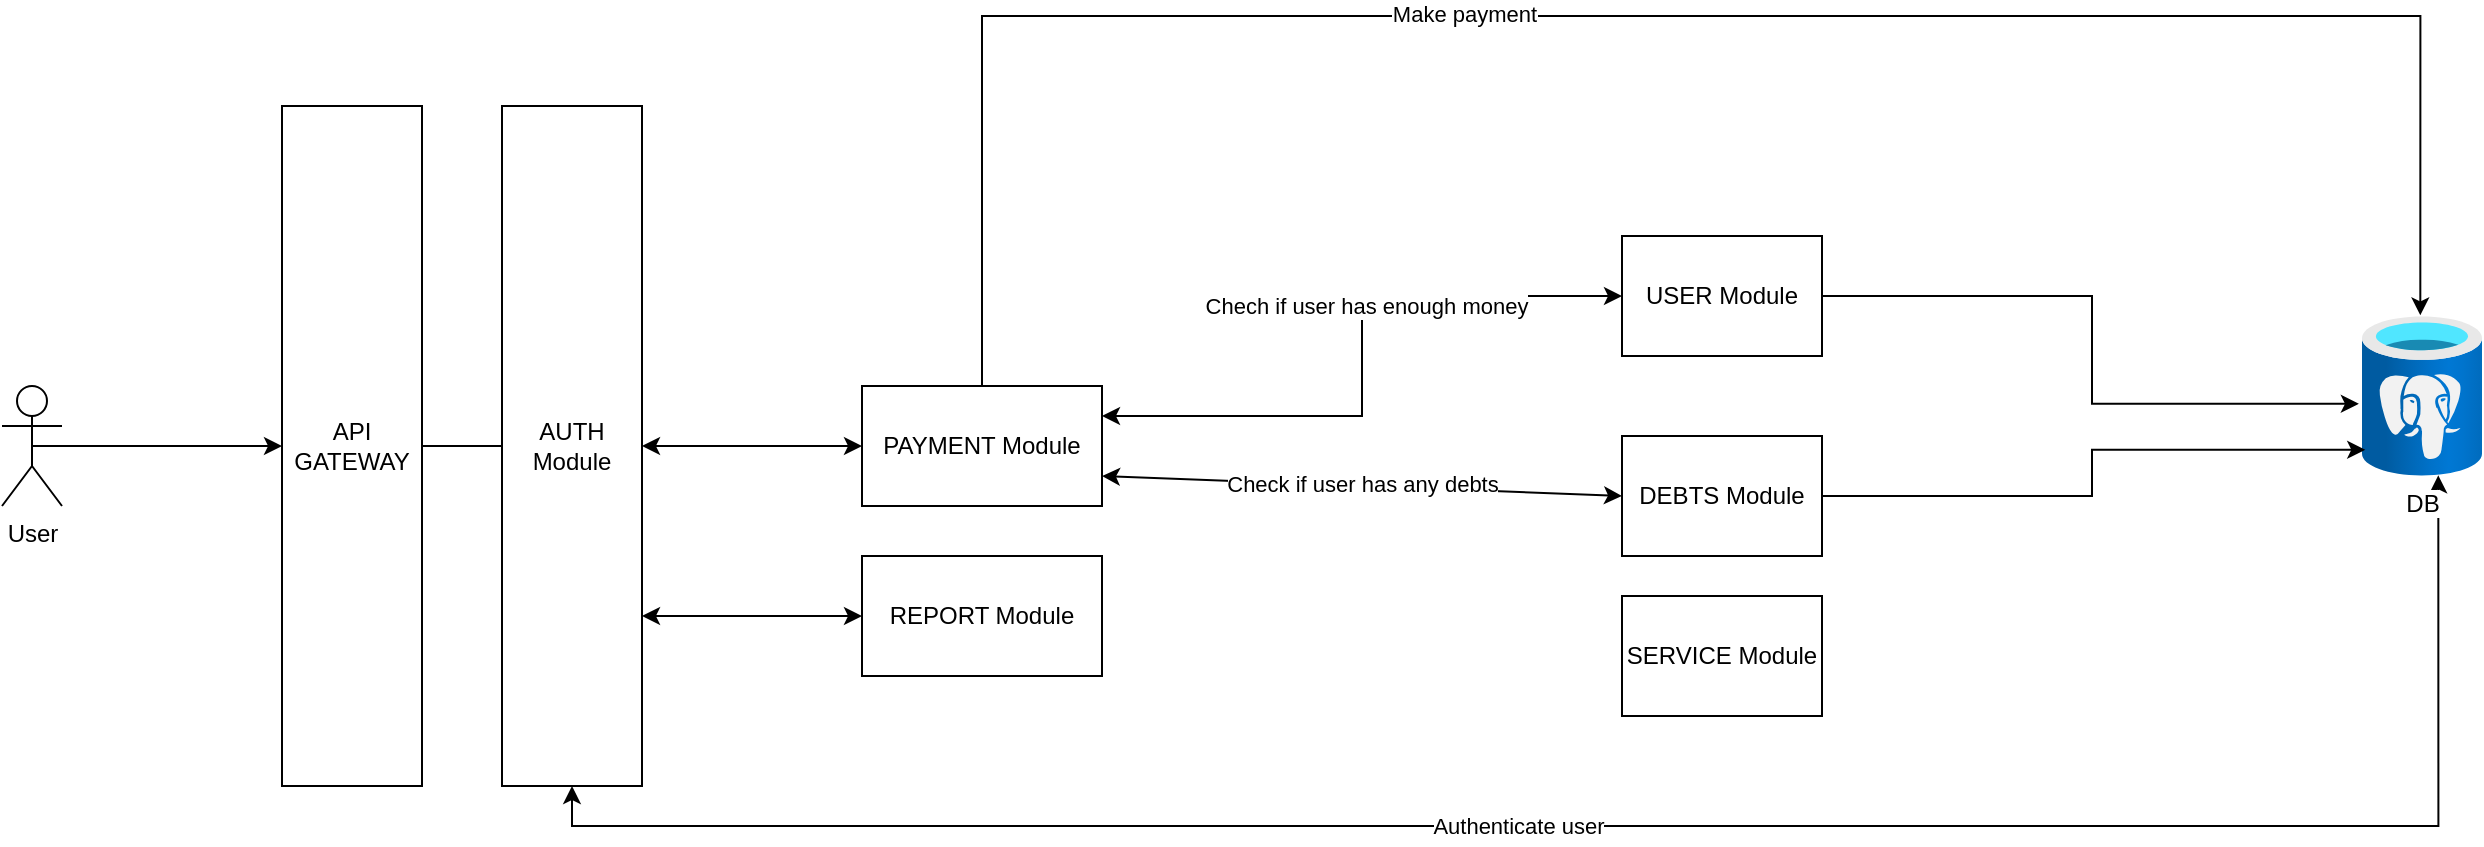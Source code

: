 <mxfile version="24.6.4" type="device">
  <diagram name="Página-1" id="PlSop4T7X0Y4DtvX1gsL">
    <mxGraphModel dx="2261" dy="839" grid="1" gridSize="10" guides="1" tooltips="1" connect="1" arrows="1" fold="1" page="1" pageScale="1" pageWidth="827" pageHeight="1169" math="0" shadow="0">
      <root>
        <mxCell id="0" />
        <mxCell id="1" parent="0" />
        <mxCell id="LwgJCSn-_H81lv3WdGul-4" value="API GATEWAY" style="rounded=0;whiteSpace=wrap;html=1;" parent="1" vertex="1">
          <mxGeometry x="110" y="165" width="70" height="340" as="geometry" />
        </mxCell>
        <mxCell id="LwgJCSn-_H81lv3WdGul-6" style="edgeStyle=orthogonalEdgeStyle;rounded=0;orthogonalLoop=1;jettySize=auto;html=1;exitX=0.5;exitY=0.5;exitDx=0;exitDy=0;exitPerimeter=0;entryX=0;entryY=0.5;entryDx=0;entryDy=0;" parent="1" source="LwgJCSn-_H81lv3WdGul-5" target="LwgJCSn-_H81lv3WdGul-4" edge="1">
          <mxGeometry relative="1" as="geometry" />
        </mxCell>
        <mxCell id="LwgJCSn-_H81lv3WdGul-5" value="User" style="shape=umlActor;verticalLabelPosition=bottom;verticalAlign=top;html=1;outlineConnect=0;" parent="1" vertex="1">
          <mxGeometry x="-30" y="305" width="30" height="60" as="geometry" />
        </mxCell>
        <mxCell id="LwgJCSn-_H81lv3WdGul-8" style="rounded=0;orthogonalLoop=1;jettySize=auto;html=1;exitX=0;exitY=0.5;exitDx=0;exitDy=0;entryX=1;entryY=0.5;entryDx=0;entryDy=0;startArrow=none;startFill=0;endArrow=none;endFill=0;" parent="1" source="LwgJCSn-_H81lv3WdGul-7" target="LwgJCSn-_H81lv3WdGul-4" edge="1">
          <mxGeometry relative="1" as="geometry" />
        </mxCell>
        <mxCell id="LwgJCSn-_H81lv3WdGul-14" style="rounded=0;orthogonalLoop=1;jettySize=auto;html=1;exitX=1;exitY=0.5;exitDx=0;exitDy=0;entryX=0;entryY=0.5;entryDx=0;entryDy=0;startArrow=classic;startFill=1;" parent="1" source="LwgJCSn-_H81lv3WdGul-7" target="LwgJCSn-_H81lv3WdGul-13" edge="1">
          <mxGeometry relative="1" as="geometry" />
        </mxCell>
        <mxCell id="LwgJCSn-_H81lv3WdGul-26" style="rounded=0;orthogonalLoop=1;jettySize=auto;html=1;entryX=0;entryY=0.5;entryDx=0;entryDy=0;startArrow=classic;startFill=1;exitX=1;exitY=0.75;exitDx=0;exitDy=0;" parent="1" source="LwgJCSn-_H81lv3WdGul-7" target="LwgJCSn-_H81lv3WdGul-25" edge="1">
          <mxGeometry relative="1" as="geometry">
            <mxPoint x="290" y="335" as="sourcePoint" />
          </mxGeometry>
        </mxCell>
        <mxCell id="LwgJCSn-_H81lv3WdGul-7" value="AUTH Module" style="rounded=0;whiteSpace=wrap;html=1;" parent="1" vertex="1">
          <mxGeometry x="220" y="165" width="70" height="340" as="geometry" />
        </mxCell>
        <mxCell id="LwgJCSn-_H81lv3WdGul-12" style="edgeStyle=orthogonalEdgeStyle;rounded=0;orthogonalLoop=1;jettySize=auto;html=1;exitX=0.5;exitY=1;exitDx=0;exitDy=0;entryX=0.636;entryY=0.996;entryDx=0;entryDy=0;entryPerimeter=0;startArrow=classic;startFill=1;" parent="1" source="LwgJCSn-_H81lv3WdGul-7" target="LwgJCSn-_H81lv3WdGul-15" edge="1">
          <mxGeometry relative="1" as="geometry">
            <mxPoint x="680" y="572.5" as="targetPoint" />
          </mxGeometry>
        </mxCell>
        <mxCell id="Sm0701WaWxGs32YTYWdD-1" value="Authenticate user" style="edgeLabel;html=1;align=center;verticalAlign=middle;resizable=0;points=[];" vertex="1" connectable="0" parent="LwgJCSn-_H81lv3WdGul-12">
          <mxGeometry x="-0.126" relative="1" as="geometry">
            <mxPoint as="offset" />
          </mxGeometry>
        </mxCell>
        <mxCell id="LwgJCSn-_H81lv3WdGul-21" style="rounded=0;orthogonalLoop=1;jettySize=auto;html=1;exitX=1;exitY=0.75;exitDx=0;exitDy=0;entryX=0;entryY=0.5;entryDx=0;entryDy=0;startArrow=classic;startFill=1;" parent="1" source="LwgJCSn-_H81lv3WdGul-13" target="LwgJCSn-_H81lv3WdGul-19" edge="1">
          <mxGeometry relative="1" as="geometry" />
        </mxCell>
        <mxCell id="LwgJCSn-_H81lv3WdGul-22" value="Check if user has any debts" style="edgeLabel;html=1;align=center;verticalAlign=middle;resizable=0;points=[];" parent="LwgJCSn-_H81lv3WdGul-21" vertex="1" connectable="0">
          <mxGeometry y="1" relative="1" as="geometry">
            <mxPoint as="offset" />
          </mxGeometry>
        </mxCell>
        <mxCell id="LwgJCSn-_H81lv3WdGul-28" style="edgeStyle=orthogonalEdgeStyle;rounded=0;orthogonalLoop=1;jettySize=auto;html=1;exitX=1;exitY=0.25;exitDx=0;exitDy=0;entryX=0;entryY=0.5;entryDx=0;entryDy=0;startArrow=classic;startFill=1;" parent="1" source="LwgJCSn-_H81lv3WdGul-13" target="LwgJCSn-_H81lv3WdGul-27" edge="1">
          <mxGeometry relative="1" as="geometry" />
        </mxCell>
        <mxCell id="LwgJCSn-_H81lv3WdGul-29" value="Chech if user has enough money" style="edgeLabel;html=1;align=center;verticalAlign=middle;resizable=0;points=[];" parent="LwgJCSn-_H81lv3WdGul-28" vertex="1" connectable="0">
          <mxGeometry x="0.156" y="-2" relative="1" as="geometry">
            <mxPoint as="offset" />
          </mxGeometry>
        </mxCell>
        <mxCell id="LwgJCSn-_H81lv3WdGul-13" value="PAYMENT Module" style="rounded=0;whiteSpace=wrap;html=1;" parent="1" vertex="1">
          <mxGeometry x="400" y="305" width="120" height="60" as="geometry" />
        </mxCell>
        <mxCell id="LwgJCSn-_H81lv3WdGul-15" value="DB" style="image;aspect=fixed;html=1;points=[];align=center;fontSize=12;image=img/lib/azure2/databases/Azure_Database_PostgreSQL_Server.svg;" parent="1" vertex="1">
          <mxGeometry x="1150" y="270" width="60" height="80" as="geometry" />
        </mxCell>
        <mxCell id="LwgJCSn-_H81lv3WdGul-18" value="SERVICE Module" style="rounded=0;whiteSpace=wrap;html=1;" parent="1" vertex="1">
          <mxGeometry x="780" y="410" width="100" height="60" as="geometry" />
        </mxCell>
        <mxCell id="LwgJCSn-_H81lv3WdGul-19" value="DEBTS Module" style="rounded=0;whiteSpace=wrap;html=1;" parent="1" vertex="1">
          <mxGeometry x="780" y="330" width="100" height="60" as="geometry" />
        </mxCell>
        <mxCell id="LwgJCSn-_H81lv3WdGul-25" value="REPORT Module" style="rounded=0;whiteSpace=wrap;html=1;" parent="1" vertex="1">
          <mxGeometry x="400" y="390" width="120" height="60" as="geometry" />
        </mxCell>
        <mxCell id="LwgJCSn-_H81lv3WdGul-27" value="USER Module" style="rounded=0;whiteSpace=wrap;html=1;" parent="1" vertex="1">
          <mxGeometry x="780" y="230" width="100" height="60" as="geometry" />
        </mxCell>
        <mxCell id="LwgJCSn-_H81lv3WdGul-30" style="edgeStyle=orthogonalEdgeStyle;rounded=0;orthogonalLoop=1;jettySize=auto;html=1;exitX=1;exitY=0.5;exitDx=0;exitDy=0;entryX=0.027;entryY=0.836;entryDx=0;entryDy=0;entryPerimeter=0;" parent="1" source="LwgJCSn-_H81lv3WdGul-19" target="LwgJCSn-_H81lv3WdGul-15" edge="1">
          <mxGeometry relative="1" as="geometry" />
        </mxCell>
        <mxCell id="LwgJCSn-_H81lv3WdGul-31" style="edgeStyle=orthogonalEdgeStyle;rounded=0;orthogonalLoop=1;jettySize=auto;html=1;exitX=1;exitY=0.5;exitDx=0;exitDy=0;entryX=-0.026;entryY=0.549;entryDx=0;entryDy=0;entryPerimeter=0;" parent="1" source="LwgJCSn-_H81lv3WdGul-27" target="LwgJCSn-_H81lv3WdGul-15" edge="1">
          <mxGeometry relative="1" as="geometry" />
        </mxCell>
        <mxCell id="LwgJCSn-_H81lv3WdGul-32" style="edgeStyle=orthogonalEdgeStyle;rounded=0;orthogonalLoop=1;jettySize=auto;html=1;exitX=0.5;exitY=0;exitDx=0;exitDy=0;entryX=0.486;entryY=-0.004;entryDx=0;entryDy=0;entryPerimeter=0;" parent="1" source="LwgJCSn-_H81lv3WdGul-13" target="LwgJCSn-_H81lv3WdGul-15" edge="1">
          <mxGeometry relative="1" as="geometry">
            <Array as="points">
              <mxPoint x="460" y="120" />
              <mxPoint x="1179" y="120" />
            </Array>
          </mxGeometry>
        </mxCell>
        <mxCell id="LwgJCSn-_H81lv3WdGul-33" value="Make payment" style="edgeLabel;html=1;align=center;verticalAlign=middle;resizable=0;points=[];" parent="LwgJCSn-_H81lv3WdGul-32" vertex="1" connectable="0">
          <mxGeometry x="-0.192" y="1" relative="1" as="geometry">
            <mxPoint as="offset" />
          </mxGeometry>
        </mxCell>
      </root>
    </mxGraphModel>
  </diagram>
</mxfile>
